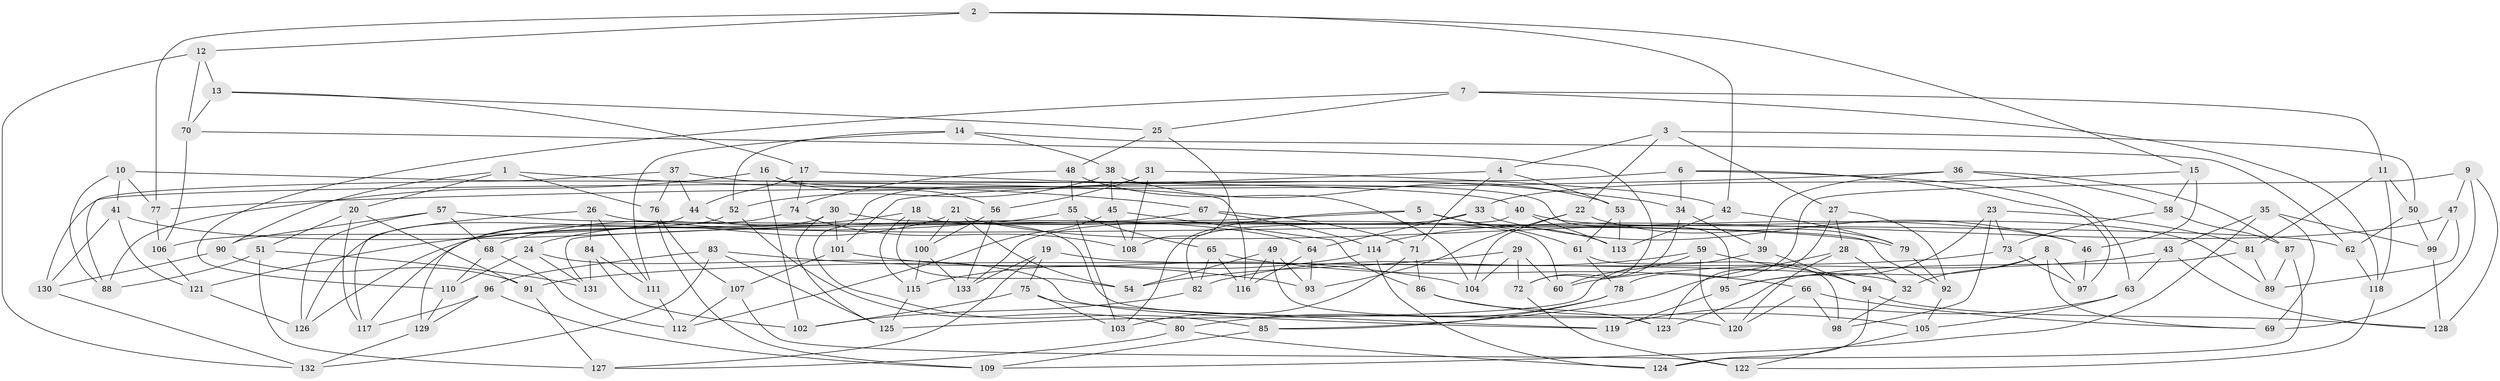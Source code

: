 // Generated by graph-tools (version 1.1) at 2025/16/03/09/25 04:16:44]
// undirected, 133 vertices, 266 edges
graph export_dot {
graph [start="1"]
  node [color=gray90,style=filled];
  1;
  2;
  3;
  4;
  5;
  6;
  7;
  8;
  9;
  10;
  11;
  12;
  13;
  14;
  15;
  16;
  17;
  18;
  19;
  20;
  21;
  22;
  23;
  24;
  25;
  26;
  27;
  28;
  29;
  30;
  31;
  32;
  33;
  34;
  35;
  36;
  37;
  38;
  39;
  40;
  41;
  42;
  43;
  44;
  45;
  46;
  47;
  48;
  49;
  50;
  51;
  52;
  53;
  54;
  55;
  56;
  57;
  58;
  59;
  60;
  61;
  62;
  63;
  64;
  65;
  66;
  67;
  68;
  69;
  70;
  71;
  72;
  73;
  74;
  75;
  76;
  77;
  78;
  79;
  80;
  81;
  82;
  83;
  84;
  85;
  86;
  87;
  88;
  89;
  90;
  91;
  92;
  93;
  94;
  95;
  96;
  97;
  98;
  99;
  100;
  101;
  102;
  103;
  104;
  105;
  106;
  107;
  108;
  109;
  110;
  111;
  112;
  113;
  114;
  115;
  116;
  117;
  118;
  119;
  120;
  121;
  122;
  123;
  124;
  125;
  126;
  127;
  128;
  129;
  130;
  131;
  132;
  133;
  1 -- 76;
  1 -- 67;
  1 -- 90;
  1 -- 20;
  2 -- 77;
  2 -- 15;
  2 -- 42;
  2 -- 12;
  3 -- 4;
  3 -- 27;
  3 -- 22;
  3 -- 50;
  4 -- 71;
  4 -- 53;
  4 -- 101;
  5 -- 131;
  5 -- 113;
  5 -- 61;
  5 -- 103;
  6 -- 63;
  6 -- 130;
  6 -- 97;
  6 -- 34;
  7 -- 25;
  7 -- 11;
  7 -- 118;
  7 -- 110;
  8 -- 97;
  8 -- 69;
  8 -- 95;
  8 -- 32;
  9 -- 128;
  9 -- 69;
  9 -- 78;
  9 -- 47;
  10 -- 88;
  10 -- 40;
  10 -- 41;
  10 -- 77;
  11 -- 118;
  11 -- 81;
  11 -- 50;
  12 -- 70;
  12 -- 13;
  12 -- 132;
  13 -- 25;
  13 -- 70;
  13 -- 17;
  14 -- 111;
  14 -- 62;
  14 -- 38;
  14 -- 52;
  15 -- 46;
  15 -- 58;
  15 -- 33;
  16 -- 56;
  16 -- 88;
  16 -- 102;
  16 -- 95;
  17 -- 74;
  17 -- 44;
  17 -- 34;
  18 -- 60;
  18 -- 54;
  18 -- 68;
  18 -- 115;
  19 -- 133;
  19 -- 75;
  19 -- 127;
  19 -- 32;
  20 -- 91;
  20 -- 117;
  20 -- 51;
  21 -- 24;
  21 -- 100;
  21 -- 46;
  21 -- 54;
  22 -- 104;
  22 -- 79;
  22 -- 93;
  23 -- 98;
  23 -- 95;
  23 -- 81;
  23 -- 73;
  24 -- 119;
  24 -- 110;
  24 -- 131;
  25 -- 48;
  25 -- 108;
  26 -- 84;
  26 -- 79;
  26 -- 117;
  26 -- 111;
  27 -- 28;
  27 -- 92;
  27 -- 123;
  28 -- 32;
  28 -- 85;
  28 -- 120;
  29 -- 72;
  29 -- 104;
  29 -- 54;
  29 -- 60;
  30 -- 125;
  30 -- 117;
  30 -- 101;
  30 -- 92;
  31 -- 85;
  31 -- 42;
  31 -- 108;
  31 -- 56;
  32 -- 98;
  33 -- 46;
  33 -- 133;
  33 -- 64;
  34 -- 39;
  34 -- 72;
  35 -- 43;
  35 -- 69;
  35 -- 109;
  35 -- 99;
  36 -- 87;
  36 -- 77;
  36 -- 39;
  36 -- 58;
  37 -- 76;
  37 -- 44;
  37 -- 116;
  37 -- 88;
  38 -- 53;
  38 -- 45;
  38 -- 52;
  39 -- 125;
  39 -- 94;
  40 -- 113;
  40 -- 82;
  40 -- 89;
  41 -- 130;
  41 -- 121;
  41 -- 64;
  42 -- 113;
  42 -- 79;
  43 -- 128;
  43 -- 60;
  43 -- 63;
  44 -- 123;
  44 -- 106;
  45 -- 86;
  45 -- 108;
  45 -- 112;
  46 -- 97;
  47 -- 99;
  47 -- 89;
  47 -- 114;
  48 -- 74;
  48 -- 104;
  48 -- 55;
  49 -- 116;
  49 -- 120;
  49 -- 93;
  49 -- 54;
  50 -- 99;
  50 -- 62;
  51 -- 88;
  51 -- 131;
  51 -- 127;
  52 -- 80;
  52 -- 126;
  53 -- 113;
  53 -- 61;
  55 -- 121;
  55 -- 65;
  55 -- 103;
  56 -- 133;
  56 -- 100;
  57 -- 90;
  57 -- 68;
  57 -- 126;
  57 -- 62;
  58 -- 87;
  58 -- 73;
  59 -- 82;
  59 -- 60;
  59 -- 94;
  59 -- 120;
  61 -- 98;
  61 -- 78;
  62 -- 118;
  63 -- 105;
  63 -- 119;
  64 -- 116;
  64 -- 93;
  65 -- 116;
  65 -- 66;
  65 -- 82;
  66 -- 98;
  66 -- 69;
  66 -- 120;
  67 -- 71;
  67 -- 126;
  67 -- 114;
  68 -- 112;
  68 -- 110;
  70 -- 106;
  70 -- 72;
  71 -- 86;
  71 -- 103;
  72 -- 122;
  73 -- 91;
  73 -- 97;
  74 -- 129;
  74 -- 108;
  75 -- 103;
  75 -- 102;
  75 -- 119;
  76 -- 109;
  76 -- 107;
  77 -- 106;
  78 -- 80;
  78 -- 85;
  79 -- 92;
  80 -- 124;
  80 -- 127;
  81 -- 89;
  81 -- 123;
  82 -- 102;
  83 -- 93;
  83 -- 125;
  83 -- 132;
  83 -- 96;
  84 -- 102;
  84 -- 111;
  84 -- 131;
  85 -- 109;
  86 -- 105;
  86 -- 123;
  87 -- 89;
  87 -- 124;
  90 -- 91;
  90 -- 130;
  91 -- 127;
  92 -- 105;
  94 -- 128;
  94 -- 124;
  95 -- 119;
  96 -- 117;
  96 -- 129;
  96 -- 109;
  99 -- 128;
  100 -- 133;
  100 -- 115;
  101 -- 107;
  101 -- 104;
  105 -- 122;
  106 -- 121;
  107 -- 122;
  107 -- 112;
  110 -- 129;
  111 -- 112;
  114 -- 124;
  114 -- 115;
  115 -- 125;
  118 -- 122;
  121 -- 126;
  129 -- 132;
  130 -- 132;
}
